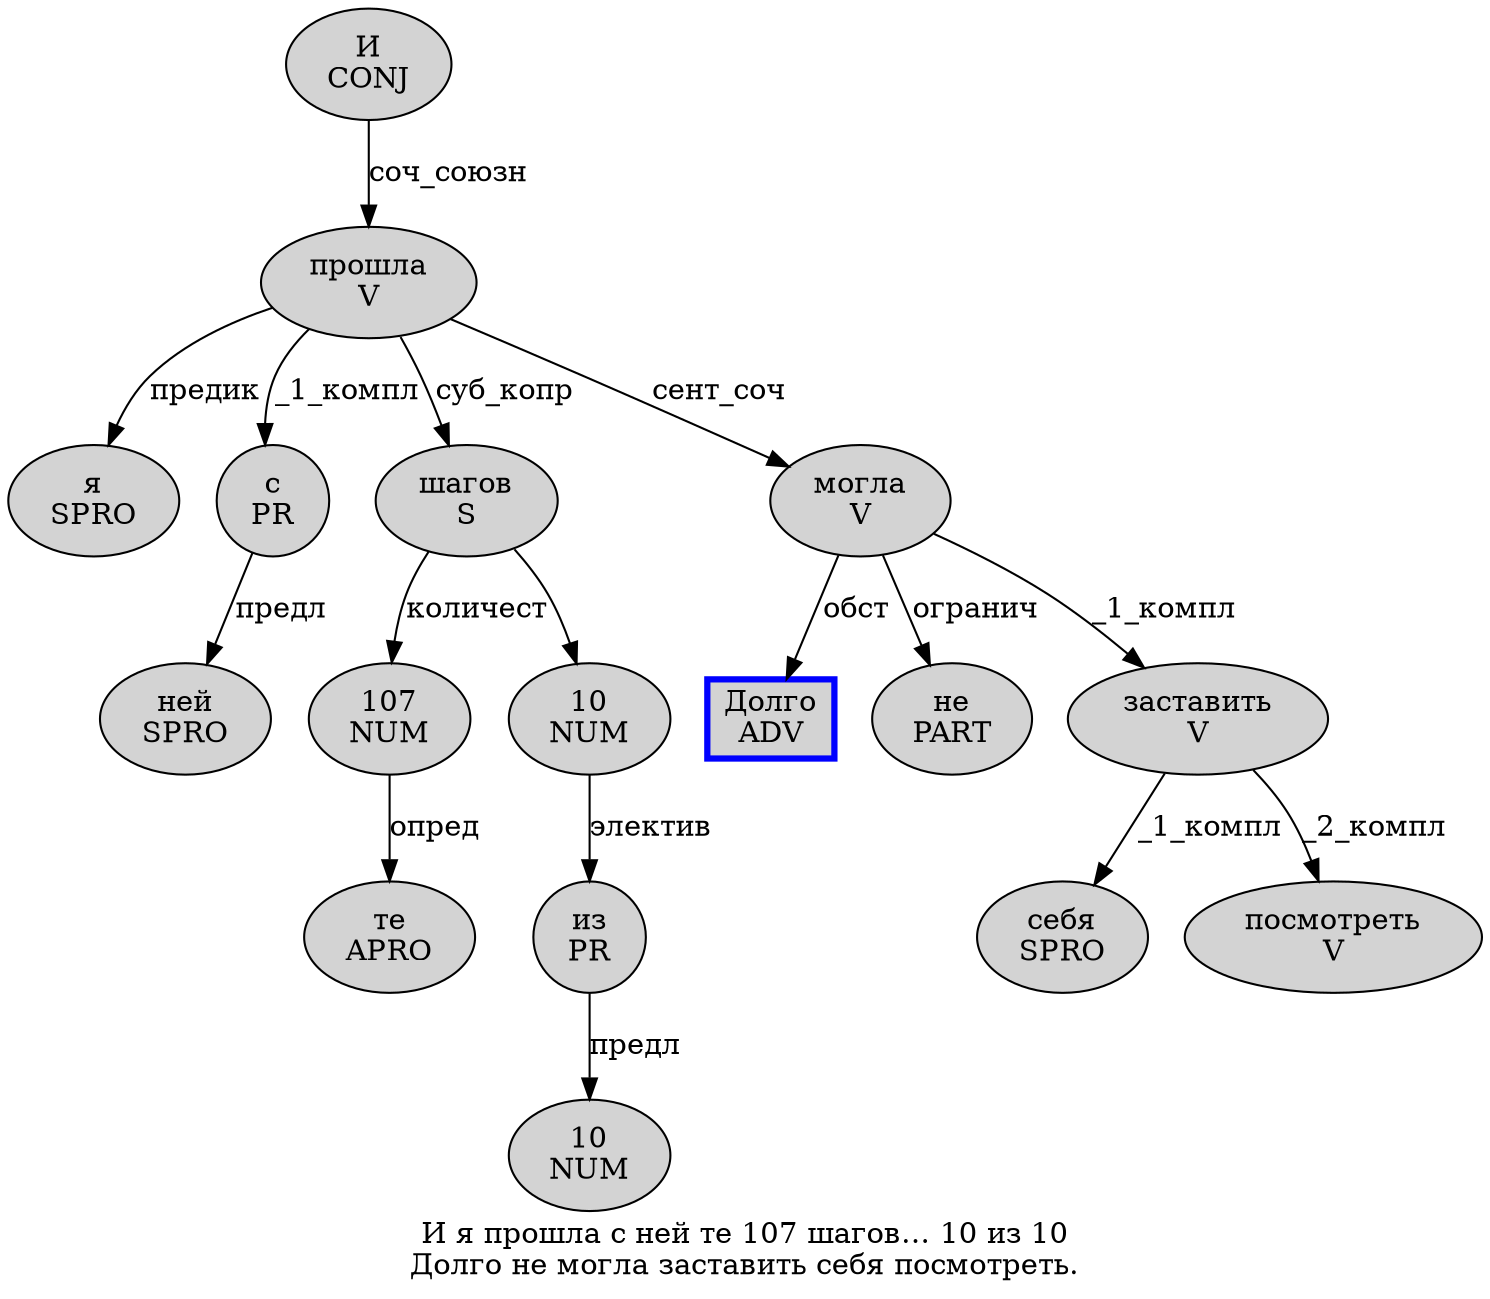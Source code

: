 digraph SENTENCE_1816 {
	graph [label="И я прошла с ней те 107 шагов… 10 из 10
Долго не могла заставить себя посмотреть."]
	node [style=filled]
		0 [label="И
CONJ" color="" fillcolor=lightgray penwidth=1 shape=ellipse]
		1 [label="я
SPRO" color="" fillcolor=lightgray penwidth=1 shape=ellipse]
		2 [label="прошла
V" color="" fillcolor=lightgray penwidth=1 shape=ellipse]
		3 [label="с
PR" color="" fillcolor=lightgray penwidth=1 shape=ellipse]
		4 [label="ней
SPRO" color="" fillcolor=lightgray penwidth=1 shape=ellipse]
		5 [label="те
APRO" color="" fillcolor=lightgray penwidth=1 shape=ellipse]
		6 [label="107
NUM" color="" fillcolor=lightgray penwidth=1 shape=ellipse]
		7 [label="шагов
S" color="" fillcolor=lightgray penwidth=1 shape=ellipse]
		9 [label="10
NUM" color="" fillcolor=lightgray penwidth=1 shape=ellipse]
		10 [label="из
PR" color="" fillcolor=lightgray penwidth=1 shape=ellipse]
		11 [label="10
NUM" color="" fillcolor=lightgray penwidth=1 shape=ellipse]
		12 [label="Долго
ADV" color=blue fillcolor=lightgray penwidth=3 shape=box]
		13 [label="не
PART" color="" fillcolor=lightgray penwidth=1 shape=ellipse]
		14 [label="могла
V" color="" fillcolor=lightgray penwidth=1 shape=ellipse]
		15 [label="заставить
V" color="" fillcolor=lightgray penwidth=1 shape=ellipse]
		16 [label="себя
SPRO" color="" fillcolor=lightgray penwidth=1 shape=ellipse]
		17 [label="посмотреть
V" color="" fillcolor=lightgray penwidth=1 shape=ellipse]
			0 -> 2 [label="соч_союзн"]
			3 -> 4 [label="предл"]
			9 -> 10 [label="электив"]
			10 -> 11 [label="предл"]
			6 -> 5 [label="опред"]
			15 -> 16 [label="_1_компл"]
			15 -> 17 [label="_2_компл"]
			7 -> 6 [label="количест"]
			7 -> 9
			14 -> 12 [label="обст"]
			14 -> 13 [label="огранич"]
			14 -> 15 [label="_1_компл"]
			2 -> 1 [label="предик"]
			2 -> 3 [label="_1_компл"]
			2 -> 7 [label="суб_копр"]
			2 -> 14 [label="сент_соч"]
}